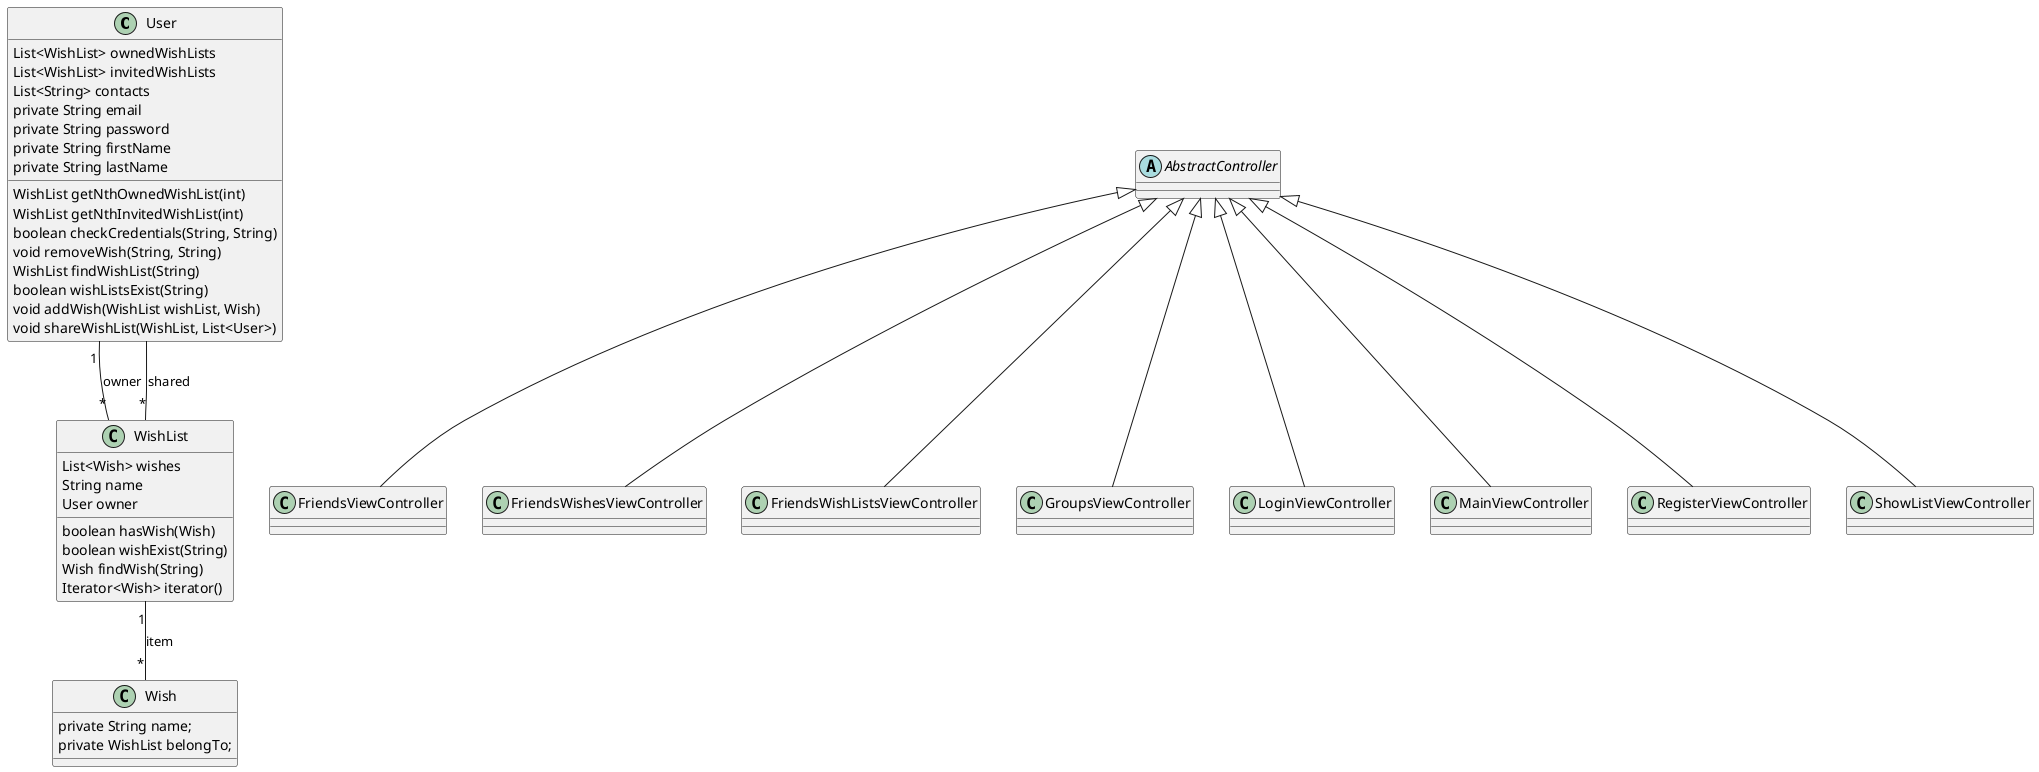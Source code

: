 @startuml
'https://plantuml.com/class-diagram

class User {
      List<WishList> ownedWishLists
      List<WishList> invitedWishLists
      List<String> contacts
      private String email
      private String password
      private String firstName
      private String lastName

      WishList getNthOwnedWishList(int)
      WishList getNthInvitedWishList(int)
      boolean checkCredentials(String, String)
      void removeWish(String, String)
      WishList findWishList(String)
      boolean wishListsExist(String)
      void addWish(WishList wishList, Wish)
      void shareWishList(WishList, List<User>)
}

class WishList {
    List<Wish> wishes
    String name
    User owner

    boolean hasWish(Wish)
    boolean wishExist(String)
    Wish findWish(String)
    Iterator<Wish> iterator()
}

class Wish {
    private String name;
    private WishList belongTo;
}

User "1" -- "*" WishList : owner
User -- "*" WishList : shared
WishList "1" -- "*" Wish : item

abstract AbstractController
class FriendsViewController
class FriendsWishesViewController
class FriendsWishListsViewController
class GroupsViewController
class LoginViewController
class MainViewController
class RegisterViewController
class ShowListViewController

AbstractController <|-- FriendsViewController
AbstractController <|-- FriendsWishesViewController
AbstractController <|-- FriendsWishListsViewController
AbstractController <|-- GroupsViewController
AbstractController <|-- LoginViewController
AbstractController <|-- MainViewController
AbstractController <|-- RegisterViewController
AbstractController <|-- ShowListViewController

@enduml
